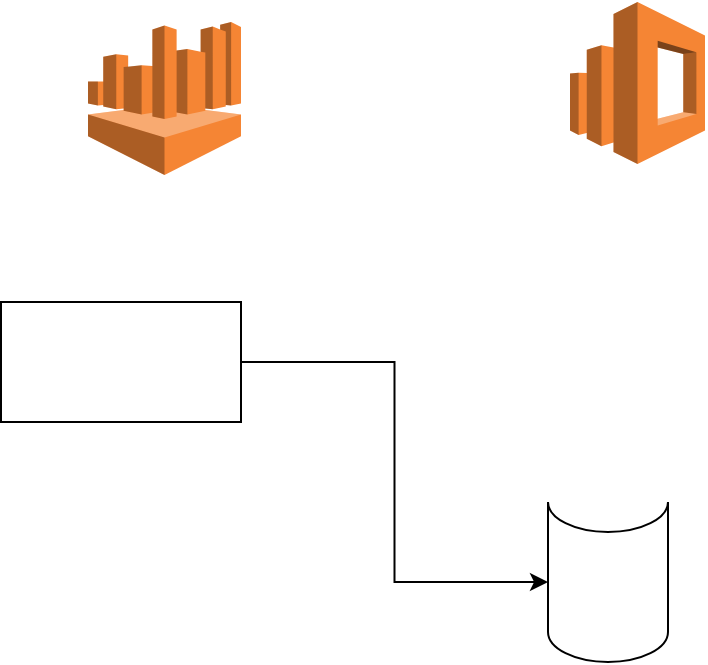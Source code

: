 <mxfile version="14.6.10" type="github">
  <diagram id="lrqQJ1RyRQUpBTxDNkRm" name="Page-1">
    <mxGraphModel dx="1422" dy="804" grid="1" gridSize="10" guides="1" tooltips="1" connect="1" arrows="1" fold="1" page="1" pageScale="1" pageWidth="850" pageHeight="1100" math="0" shadow="0">
      <root>
        <mxCell id="0" />
        <mxCell id="1" parent="0" />
        <mxCell id="_R5vSMbk7ibeEu0xb5uX-1" value="" style="outlineConnect=0;dashed=0;verticalLabelPosition=bottom;verticalAlign=top;align=center;html=1;shape=mxgraph.aws3.athena;fillColor=#F58534;gradientColor=none;" vertex="1" parent="1">
          <mxGeometry x="150" y="130" width="76.5" height="76.5" as="geometry" />
        </mxCell>
        <mxCell id="_R5vSMbk7ibeEu0xb5uX-2" value="" style="outlineConnect=0;dashed=0;verticalLabelPosition=bottom;verticalAlign=top;align=center;html=1;shape=mxgraph.aws3.elasticsearch_service;fillColor=#F58534;gradientColor=none;" vertex="1" parent="1">
          <mxGeometry x="391" y="120" width="67.5" height="81" as="geometry" />
        </mxCell>
        <mxCell id="_R5vSMbk7ibeEu0xb5uX-5" style="edgeStyle=orthogonalEdgeStyle;rounded=0;orthogonalLoop=1;jettySize=auto;html=1;entryX=0;entryY=0.5;entryDx=0;entryDy=0;entryPerimeter=0;" edge="1" parent="1" source="_R5vSMbk7ibeEu0xb5uX-3" target="_R5vSMbk7ibeEu0xb5uX-4">
          <mxGeometry relative="1" as="geometry" />
        </mxCell>
        <mxCell id="_R5vSMbk7ibeEu0xb5uX-3" value="" style="verticalLabelPosition=bottom;verticalAlign=top;html=1;shape=mxgraph.basic.rect;fillColor2=none;strokeWidth=1;size=20;indent=5;" vertex="1" parent="1">
          <mxGeometry x="106.5" y="270" width="120" height="60" as="geometry" />
        </mxCell>
        <mxCell id="_R5vSMbk7ibeEu0xb5uX-4" value="" style="shape=cylinder3;whiteSpace=wrap;html=1;boundedLbl=1;backgroundOutline=1;size=15;lid=0;" vertex="1" parent="1">
          <mxGeometry x="380" y="370" width="60" height="80" as="geometry" />
        </mxCell>
      </root>
    </mxGraphModel>
  </diagram>
</mxfile>
